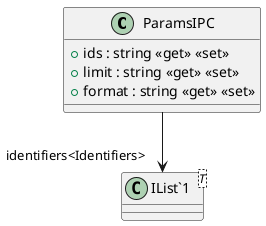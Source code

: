 @startuml
class ParamsIPC {
    + ids : string <<get>> <<set>>
    + limit : string <<get>> <<set>>
    + format : string <<get>> <<set>>
}
class "IList`1"<T> {
}
ParamsIPC --> "identifiers<Identifiers>" "IList`1"
@enduml
